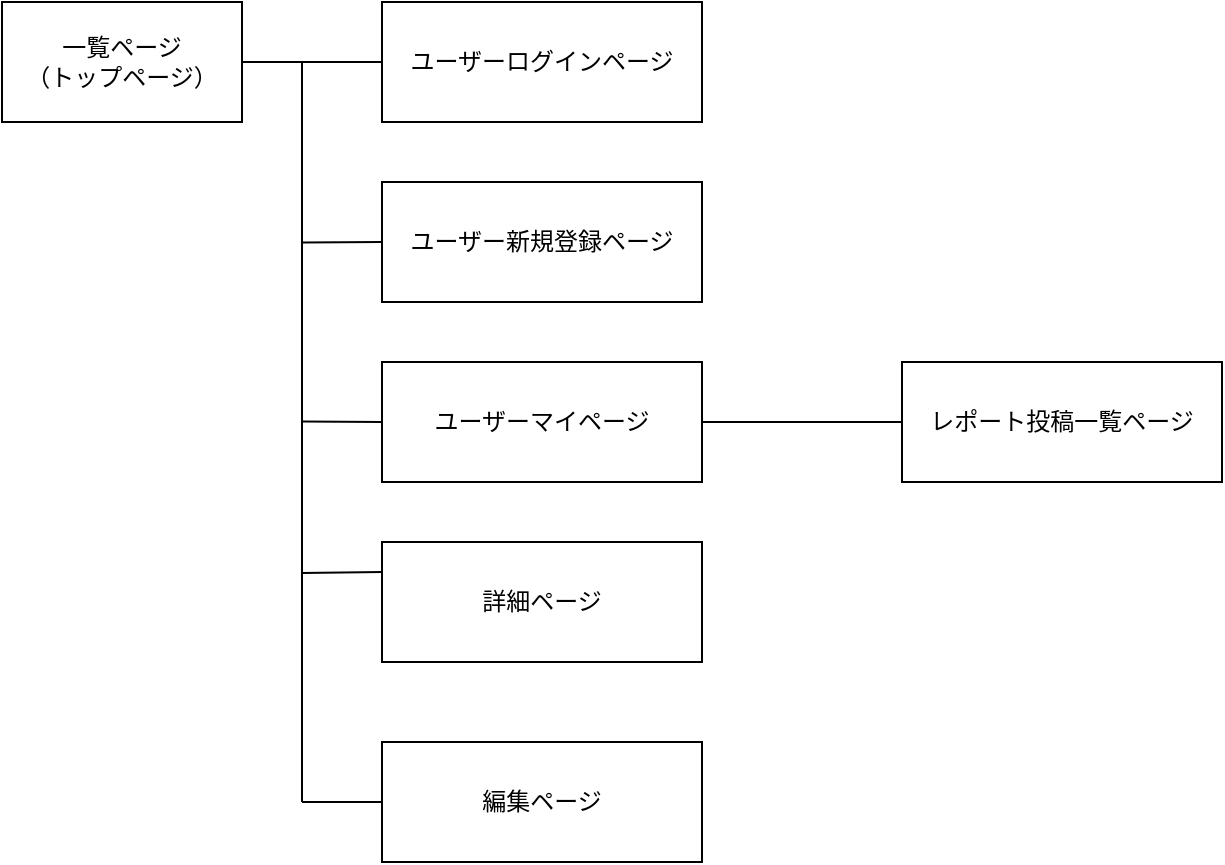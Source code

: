 <mxfile>
    <diagram id="_a-e4qv5Aa-u2hf6vKI1" name="ページ1">
        <mxGraphModel dx="881" dy="622" grid="0" gridSize="10" guides="1" tooltips="1" connect="1" arrows="1" fold="1" page="1" pageScale="1" pageWidth="827" pageHeight="1169" background="none" math="0" shadow="0">
            <root>
                <mxCell id="0"/>
                <mxCell id="1" parent="0"/>
                <mxCell id="4" style="edgeStyle=none;html=1;exitX=1;exitY=0.5;exitDx=0;exitDy=0;endArrow=none;endFill=0;" edge="1" parent="1" source="2" target="3">
                    <mxGeometry relative="1" as="geometry"/>
                </mxCell>
                <mxCell id="2" value="一覧ページ&lt;br&gt;（トップページ）" style="rounded=0;whiteSpace=wrap;html=1;" vertex="1" parent="1">
                    <mxGeometry x="30" y="110" width="120" height="60" as="geometry"/>
                </mxCell>
                <mxCell id="3" value="ユーザーログインページ" style="rounded=0;whiteSpace=wrap;html=1;" vertex="1" parent="1">
                    <mxGeometry x="220" y="110" width="160" height="60" as="geometry"/>
                </mxCell>
                <mxCell id="11" style="edgeStyle=none;html=1;exitX=0;exitY=0.5;exitDx=0;exitDy=0;endArrow=none;endFill=0;" edge="1" parent="1" source="6">
                    <mxGeometry relative="1" as="geometry">
                        <mxPoint x="180" y="230.263" as="targetPoint"/>
                    </mxGeometry>
                </mxCell>
                <mxCell id="6" value="ユーザー新規登録ページ" style="rounded=0;whiteSpace=wrap;html=1;" vertex="1" parent="1">
                    <mxGeometry x="220" y="200" width="160" height="60" as="geometry"/>
                </mxCell>
                <mxCell id="12" style="edgeStyle=none;html=1;exitX=0;exitY=0.5;exitDx=0;exitDy=0;endArrow=none;endFill=0;" edge="1" parent="1" source="7">
                    <mxGeometry relative="1" as="geometry">
                        <mxPoint x="180" y="319.737" as="targetPoint"/>
                    </mxGeometry>
                </mxCell>
                <mxCell id="7" value="ユーザーマイページ" style="rounded=0;whiteSpace=wrap;html=1;" vertex="1" parent="1">
                    <mxGeometry x="220" y="290" width="160" height="60" as="geometry"/>
                </mxCell>
                <mxCell id="13" style="edgeStyle=none;html=1;exitX=0;exitY=0.25;exitDx=0;exitDy=0;endArrow=none;endFill=0;" edge="1" parent="1" source="8">
                    <mxGeometry relative="1" as="geometry">
                        <mxPoint x="180" y="395.526" as="targetPoint"/>
                    </mxGeometry>
                </mxCell>
                <mxCell id="8" value="詳細ページ" style="rounded=0;whiteSpace=wrap;html=1;" vertex="1" parent="1">
                    <mxGeometry x="220" y="380" width="160" height="60" as="geometry"/>
                </mxCell>
                <mxCell id="9" style="edgeStyle=none;html=1;endArrow=none;endFill=0;" edge="1" parent="1">
                    <mxGeometry relative="1" as="geometry">
                        <mxPoint x="180" y="140" as="sourcePoint"/>
                        <mxPoint x="180" y="510" as="targetPoint"/>
                    </mxGeometry>
                </mxCell>
                <mxCell id="16" style="edgeStyle=none;html=1;endArrow=none;endFill=0;" edge="1" parent="1" source="14">
                    <mxGeometry relative="1" as="geometry">
                        <mxPoint x="180" y="510" as="targetPoint"/>
                    </mxGeometry>
                </mxCell>
                <mxCell id="14" value="編集ページ" style="rounded=0;whiteSpace=wrap;html=1;" vertex="1" parent="1">
                    <mxGeometry x="220" y="480" width="160" height="60" as="geometry"/>
                </mxCell>
                <mxCell id="18" style="edgeStyle=none;html=1;exitX=0;exitY=0.5;exitDx=0;exitDy=0;entryX=1;entryY=0.5;entryDx=0;entryDy=0;endArrow=none;endFill=0;" edge="1" parent="1" source="17" target="7">
                    <mxGeometry relative="1" as="geometry"/>
                </mxCell>
                <mxCell id="17" value="レポート投稿一覧ページ" style="rounded=0;whiteSpace=wrap;html=1;" vertex="1" parent="1">
                    <mxGeometry x="480" y="290" width="160" height="60" as="geometry"/>
                </mxCell>
            </root>
        </mxGraphModel>
    </diagram>
</mxfile>